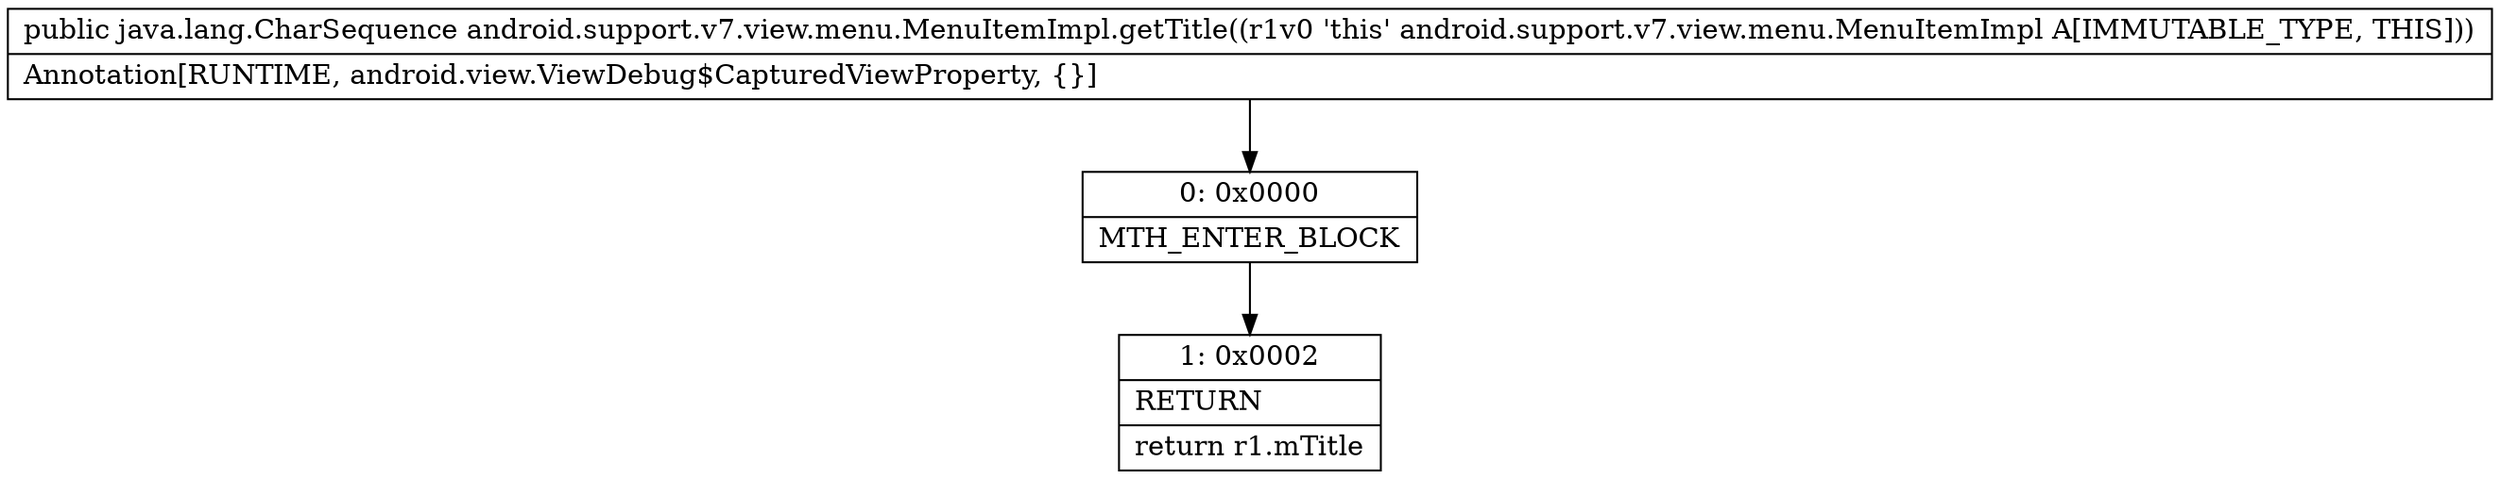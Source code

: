 digraph "CFG forandroid.support.v7.view.menu.MenuItemImpl.getTitle()Ljava\/lang\/CharSequence;" {
Node_0 [shape=record,label="{0\:\ 0x0000|MTH_ENTER_BLOCK\l}"];
Node_1 [shape=record,label="{1\:\ 0x0002|RETURN\l|return r1.mTitle\l}"];
MethodNode[shape=record,label="{public java.lang.CharSequence android.support.v7.view.menu.MenuItemImpl.getTitle((r1v0 'this' android.support.v7.view.menu.MenuItemImpl A[IMMUTABLE_TYPE, THIS]))  | Annotation[RUNTIME, android.view.ViewDebug$CapturedViewProperty, \{\}]\l}"];
MethodNode -> Node_0;
Node_0 -> Node_1;
}

